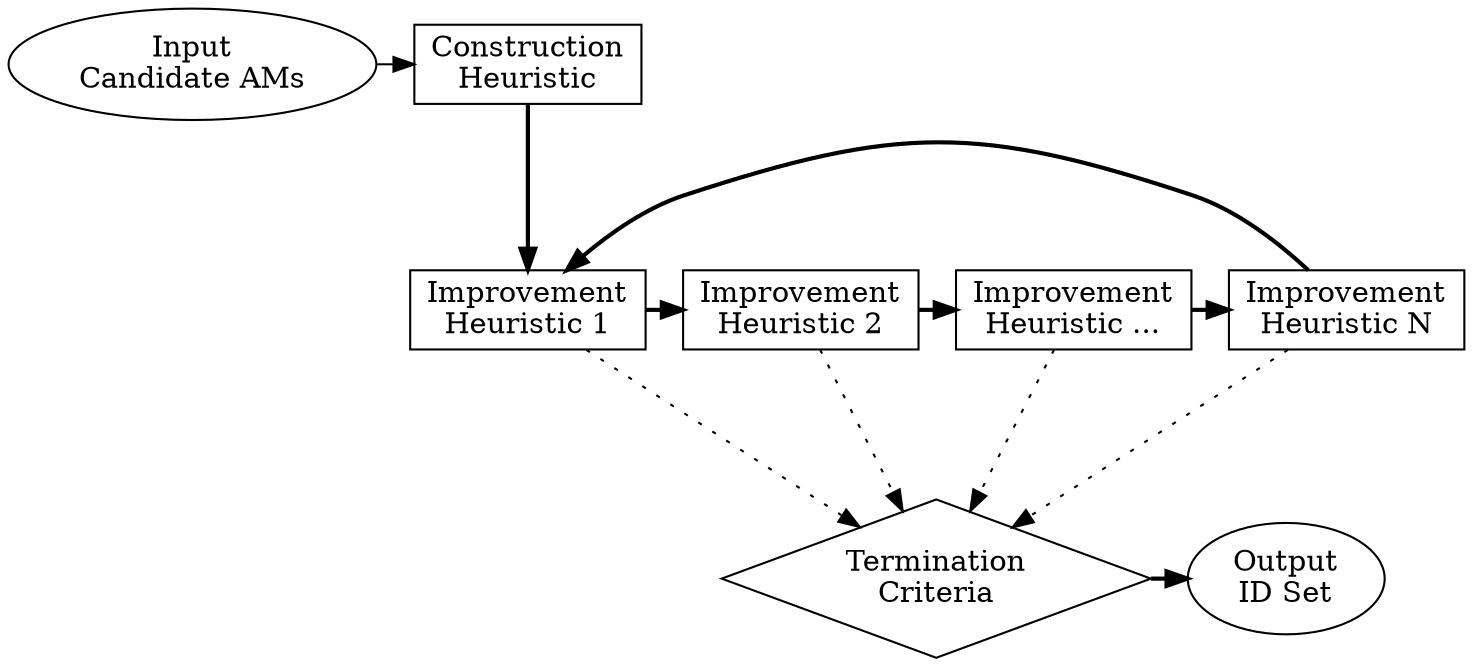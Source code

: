 digraph metaheuristic {
 
  /* rankdir = LR; */
  ranksep = 1;

  input[label="Input\nCandidate AMs"];
  ch[label="Construction\nHeuristic", shape=box];

  subgraph a {
    label = "Improvement"
    style = filled;
    color = lightgrey;
    ih1[label="Improvement\nHeuristic 1", shape=box];
    ih2[label="Improvement\nHeuristic 2", shape=box];
    ihX[label="Improvement\nHeuristic ...", shape=box];
    ihN[label="Improvement\nHeuristic N", shape=box];
  }

  termination[label="Termination\nCriteria", shape=diamond];
  output[label="Output\nID Set"];

  { rank = same; input; ch; }
  { rank = same; ih1; ih2; ihX; ihN; }
  { rank = same; termination; output; }

  input -> ch;
  ch -> ih1 [style=bold];
  ih1 -> ih2 [style=bold];
  ih2 -> ihX [style=bold];
  ihX -> ihN [style=bold];
  ihN -> ih1 [style=bold];
  ih1 -> termination [style=dotted];
  ih2 -> termination [style=dotted];
  ihX -> termination [style=dotted];
  ihN -> termination [style=dotted];
  termination -> output [style=bold];
}